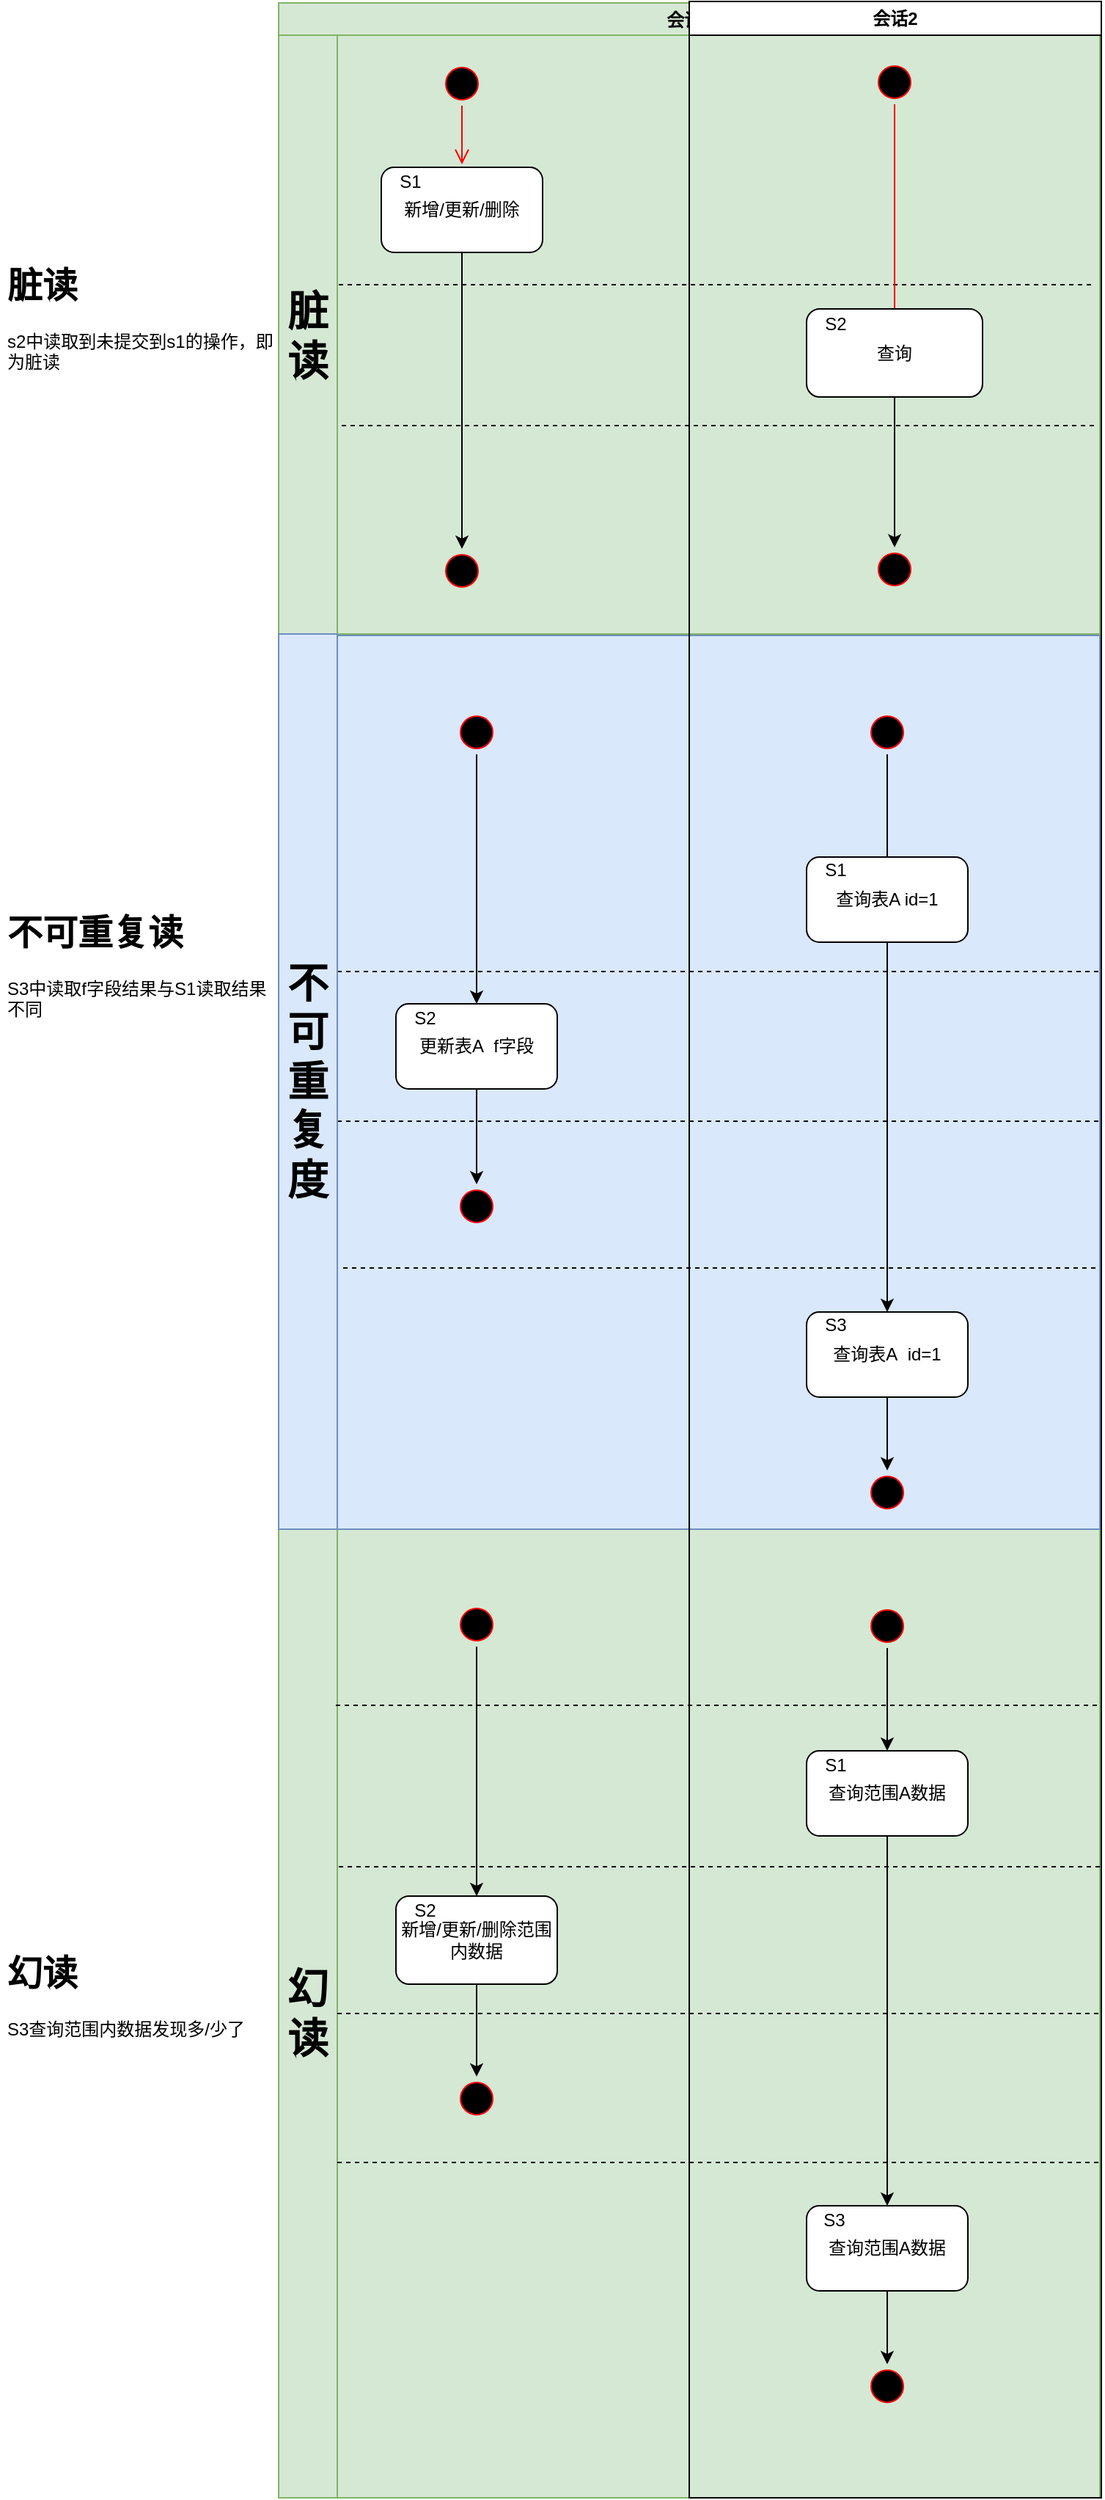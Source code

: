 <mxfile version="10.7.5" type="device"><diagram name="Page-1" id="e7e014a7-5840-1c2e-5031-d8a46d1fe8dd"><mxGraphModel dx="918" dy="682" grid="1" gridSize="10" guides="1" tooltips="1" connect="1" arrows="1" fold="1" page="1" pageScale="1" pageWidth="1169" pageHeight="826" background="#ffffff" math="0" shadow="0"><root><mxCell id="0"/><mxCell id="1" parent="0"/><mxCell id="2" value="会话1" style="swimlane;whiteSpace=wrap;fillColor=#d5e8d4;strokeColor=#82b366;" parent="1" vertex="1"><mxGeometry x="290" y="130" width="560" height="1700" as="geometry"><mxRectangle x="290" y="128" width="50" height="40" as="alternateBounds"/></mxGeometry></mxCell><mxCell id="6E0h_OURND0on28YLTqy-133" value="" style="rounded=0;whiteSpace=wrap;html=1;fillColor=#d5e8d4;strokeColor=#82b366;" vertex="1" parent="2"><mxGeometry x="40" y="1040" width="520" height="660" as="geometry"/></mxCell><mxCell id="6E0h_OURND0on28YLTqy-41" value="" style="rounded=0;whiteSpace=wrap;html=1;fillColor=#d5e8d4;strokeColor=#82b366;" vertex="1" parent="2"><mxGeometry y="22" width="560" height="408" as="geometry"/></mxCell><mxCell id="5" value="" style="ellipse;shape=startState;fillColor=#000000;strokeColor=#ff0000;" parent="2" vertex="1"><mxGeometry x="110" y="40" width="30" height="30" as="geometry"/></mxCell><mxCell id="6" value="" style="edgeStyle=elbowEdgeStyle;elbow=horizontal;verticalAlign=bottom;endArrow=open;endSize=8;strokeColor=#FF0000;endFill=1;rounded=0" parent="2" source="5" edge="1"><mxGeometry x="110" y="40" as="geometry"><mxPoint x="125" y="110" as="targetPoint"/></mxGeometry></mxCell><mxCell id="6E0h_OURND0on28YLTqy-42" value="新增/更新/删除" style="rounded=1;whiteSpace=wrap;html=1;" vertex="1" parent="2"><mxGeometry x="70" y="112" width="110" height="58" as="geometry"/></mxCell><mxCell id="6E0h_OURND0on28YLTqy-48" style="edgeStyle=orthogonalEdgeStyle;rounded=0;orthogonalLoop=1;jettySize=auto;html=1;" edge="1" parent="2" source="6E0h_OURND0on28YLTqy-42" target="6E0h_OURND0on28YLTqy-46"><mxGeometry relative="1" as="geometry"><mxPoint x="125" y="308" as="sourcePoint"/></mxGeometry></mxCell><mxCell id="6E0h_OURND0on28YLTqy-46" value="" style="ellipse;shape=startState;fillColor=#000000;strokeColor=#ff0000;" vertex="1" parent="2"><mxGeometry x="110" y="372" width="30" height="30" as="geometry"/></mxCell><mxCell id="6E0h_OURND0on28YLTqy-49" value="" style="endArrow=none;dashed=1;html=1;" edge="1" parent="2"><mxGeometry width="50" height="50" relative="1" as="geometry"><mxPoint x="35" y="192" as="sourcePoint"/><mxPoint x="555" y="192" as="targetPoint"/></mxGeometry></mxCell><mxCell id="6E0h_OURND0on28YLTqy-50" value="" style="endArrow=none;dashed=1;html=1;" edge="1" parent="2"><mxGeometry width="50" height="50" relative="1" as="geometry"><mxPoint x="37" y="288" as="sourcePoint"/><mxPoint x="557" y="288" as="targetPoint"/></mxGeometry></mxCell><mxCell id="6E0h_OURND0on28YLTqy-54" value="S1" style="text;html=1;strokeColor=none;fillColor=none;align=center;verticalAlign=middle;whiteSpace=wrap;rounded=0;" vertex="1" parent="2"><mxGeometry x="70" y="112" width="40" height="20" as="geometry"/></mxCell><mxCell id="6E0h_OURND0on28YLTqy-56" style="edgeStyle=orthogonalEdgeStyle;rounded=0;orthogonalLoop=1;jettySize=auto;html=1;exitX=0.5;exitY=1;exitDx=0;exitDy=0;" edge="1" parent="2" source="6E0h_OURND0on28YLTqy-41" target="6E0h_OURND0on28YLTqy-41"><mxGeometry relative="1" as="geometry"/></mxCell><mxCell id="6E0h_OURND0on28YLTqy-62" value="&lt;b style=&quot;font-size: 28px&quot;&gt;脏&lt;br&gt;读&lt;/b&gt;" style="rounded=0;whiteSpace=wrap;html=1;fillColor=#d5e8d4;strokeColor=#82b366;" vertex="1" parent="2"><mxGeometry y="22" width="40" height="410" as="geometry"/></mxCell><mxCell id="6E0h_OURND0on28YLTqy-63" value="" style="rounded=0;whiteSpace=wrap;html=1;fillColor=#dae8fc;strokeColor=#6c8ebf;" vertex="1" parent="2"><mxGeometry y="431" width="560" height="609" as="geometry"/></mxCell><mxCell id="6E0h_OURND0on28YLTqy-82" value="" style="ellipse;shape=startState;fillColor=#000000;strokeColor=#ff0000;" vertex="1" parent="2"><mxGeometry x="120" y="482" width="30" height="30" as="geometry"/></mxCell><mxCell id="6E0h_OURND0on28YLTqy-88" value="" style="edgeStyle=orthogonalEdgeStyle;rounded=0;orthogonalLoop=1;jettySize=auto;html=1;" edge="1" parent="2" source="6E0h_OURND0on28YLTqy-82" target="6E0h_OURND0on28YLTqy-87"><mxGeometry relative="1" as="geometry"><mxPoint x="135" y="612" as="sourcePoint"/></mxGeometry></mxCell><mxCell id="6E0h_OURND0on28YLTqy-90" value="" style="edgeStyle=orthogonalEdgeStyle;rounded=0;orthogonalLoop=1;jettySize=auto;html=1;" edge="1" parent="2" source="6E0h_OURND0on28YLTqy-87" target="6E0h_OURND0on28YLTqy-84"><mxGeometry relative="1" as="geometry"/></mxCell><mxCell id="6E0h_OURND0on28YLTqy-87" value="更新表A&amp;nbsp; f字段" style="rounded=1;whiteSpace=wrap;html=1;" vertex="1" parent="2"><mxGeometry x="80" y="682" width="110" height="58" as="geometry"/></mxCell><mxCell id="6E0h_OURND0on28YLTqy-84" value="" style="ellipse;shape=startState;fillColor=#000000;strokeColor=#ff0000;" vertex="1" parent="2"><mxGeometry x="120" y="805" width="30" height="30" as="geometry"/></mxCell><mxCell id="6E0h_OURND0on28YLTqy-97" value="" style="edgeStyle=orthogonalEdgeStyle;rounded=0;orthogonalLoop=1;jettySize=auto;html=1;" edge="1" parent="2" source="6E0h_OURND0on28YLTqy-91"><mxGeometry relative="1" as="geometry"><mxPoint x="415" y="592" as="targetPoint"/></mxGeometry></mxCell><mxCell id="6E0h_OURND0on28YLTqy-91" value="" style="ellipse;shape=startState;fillColor=#000000;strokeColor=#ff0000;" vertex="1" parent="2"><mxGeometry x="400" y="482" width="30" height="30" as="geometry"/></mxCell><mxCell id="6E0h_OURND0on28YLTqy-93" value="" style="edgeStyle=orthogonalEdgeStyle;rounded=0;orthogonalLoop=1;jettySize=auto;html=1;" edge="1" source="6E0h_OURND0on28YLTqy-94" target="6E0h_OURND0on28YLTqy-95" parent="2"><mxGeometry relative="1" as="geometry"><Array as="points"/></mxGeometry></mxCell><mxCell id="6E0h_OURND0on28YLTqy-94" value="查询表A&amp;nbsp; id=1" style="rounded=1;whiteSpace=wrap;html=1;" vertex="1" parent="2"><mxGeometry x="360" y="892" width="110" height="58" as="geometry"/></mxCell><mxCell id="6E0h_OURND0on28YLTqy-95" value="" style="ellipse;shape=startState;fillColor=#000000;strokeColor=#ff0000;" vertex="1" parent="2"><mxGeometry x="400" y="1000" width="30" height="30" as="geometry"/></mxCell><mxCell id="6E0h_OURND0on28YLTqy-101" value="" style="edgeStyle=orthogonalEdgeStyle;rounded=0;orthogonalLoop=1;jettySize=auto;html=1;" edge="1" parent="2" source="6E0h_OURND0on28YLTqy-98" target="6E0h_OURND0on28YLTqy-94"><mxGeometry relative="1" as="geometry"><mxPoint x="415" y="720" as="targetPoint"/></mxGeometry></mxCell><mxCell id="6E0h_OURND0on28YLTqy-98" value="查询表A id=1" style="rounded=1;whiteSpace=wrap;html=1;" vertex="1" parent="2"><mxGeometry x="360" y="582" width="110" height="58" as="geometry"/></mxCell><mxCell id="6E0h_OURND0on28YLTqy-104" value="S2" style="text;html=1;strokeColor=none;fillColor=none;align=center;verticalAlign=middle;whiteSpace=wrap;rounded=0;" vertex="1" parent="2"><mxGeometry x="80" y="682" width="40" height="20" as="geometry"/></mxCell><mxCell id="6E0h_OURND0on28YLTqy-107" value="" style="endArrow=none;dashed=1;html=1;" edge="1" parent="2"><mxGeometry width="50" height="50" relative="1" as="geometry"><mxPoint x="40" y="762" as="sourcePoint"/><mxPoint x="560" y="762" as="targetPoint"/></mxGeometry></mxCell><mxCell id="6E0h_OURND0on28YLTqy-110" value="" style="endArrow=none;dashed=1;html=1;" edge="1" parent="2"><mxGeometry width="50" height="50" relative="1" as="geometry"><mxPoint x="44" y="862" as="sourcePoint"/><mxPoint x="560" y="862" as="targetPoint"/></mxGeometry></mxCell><mxCell id="6E0h_OURND0on28YLTqy-120" value="" style="edgeStyle=orthogonalEdgeStyle;rounded=0;orthogonalLoop=1;jettySize=auto;html=1;entryX=0.5;entryY=0;entryDx=0;entryDy=0;" edge="1" parent="2" source="6E0h_OURND0on28YLTqy-112" target="6E0h_OURND0on28YLTqy-113"><mxGeometry relative="1" as="geometry"><mxPoint x="135" y="1200" as="targetPoint"/></mxGeometry></mxCell><mxCell id="6E0h_OURND0on28YLTqy-112" value="" style="ellipse;shape=startState;fillColor=#000000;strokeColor=#ff0000;" vertex="1" parent="2"><mxGeometry x="120" y="1090" width="30" height="30" as="geometry"/></mxCell><mxCell id="6E0h_OURND0on28YLTqy-121" value="" style="edgeStyle=orthogonalEdgeStyle;rounded=0;orthogonalLoop=1;jettySize=auto;html=1;" edge="1" parent="2" source="6E0h_OURND0on28YLTqy-113" target="6E0h_OURND0on28YLTqy-114"><mxGeometry relative="1" as="geometry"/></mxCell><mxCell id="6E0h_OURND0on28YLTqy-113" value="&lt;font style=&quot;font-size: 12px&quot;&gt;新增/更新/删除范围内数据&lt;/font&gt;" style="rounded=1;whiteSpace=wrap;html=1;" vertex="1" parent="2"><mxGeometry x="80" y="1290" width="110" height="60" as="geometry"/></mxCell><mxCell id="6E0h_OURND0on28YLTqy-114" value="" style="ellipse;shape=startState;fillColor=#000000;strokeColor=#ff0000;" vertex="1" parent="2"><mxGeometry x="120" y="1413" width="30" height="30" as="geometry"/></mxCell><mxCell id="6E0h_OURND0on28YLTqy-126" value="S2" style="text;html=1;strokeColor=none;fillColor=none;align=center;verticalAlign=middle;whiteSpace=wrap;rounded=0;" vertex="1" parent="2"><mxGeometry x="80" y="1290" width="40" height="20" as="geometry"/></mxCell><mxCell id="6E0h_OURND0on28YLTqy-129" value="" style="endArrow=none;dashed=1;html=1;" edge="1" parent="2"><mxGeometry width="50" height="50" relative="1" as="geometry"><mxPoint x="41" y="1270" as="sourcePoint"/><mxPoint x="561" y="1270" as="targetPoint"/></mxGeometry></mxCell><mxCell id="6E0h_OURND0on28YLTqy-134" value="&lt;b&gt;&lt;font style=&quot;font-size: 28px&quot;&gt;幻读&lt;/font&gt;&lt;/b&gt;" style="rounded=0;whiteSpace=wrap;html=1;fillColor=#d5e8d4;strokeColor=#82b366;" vertex="1" parent="2"><mxGeometry y="1040" width="40" height="660" as="geometry"/></mxCell><mxCell id="3" value="会话2" style="swimlane;whiteSpace=wrap" parent="1" vertex="1"><mxGeometry x="570" y="129" width="281" height="1701" as="geometry"/></mxCell><mxCell id="13" value="" style="ellipse;shape=startState;fillColor=#000000;strokeColor=#ff0000;" parent="3" vertex="1"><mxGeometry x="125" y="40" width="30" height="30" as="geometry"/></mxCell><mxCell id="14" value="" style="edgeStyle=elbowEdgeStyle;elbow=horizontal;verticalAlign=bottom;endArrow=open;endSize=8;strokeColor=#FF0000;endFill=1;rounded=0" parent="3" source="13" edge="1"><mxGeometry x="105" y="20" as="geometry"><mxPoint x="140" y="222" as="targetPoint"/></mxGeometry></mxCell><mxCell id="6E0h_OURND0on28YLTqy-53" value="" style="edgeStyle=orthogonalEdgeStyle;rounded=0;orthogonalLoop=1;jettySize=auto;html=1;entryX=0.5;entryY=0;entryDx=0;entryDy=0;" edge="1" parent="3" source="6E0h_OURND0on28YLTqy-43" target="6E0h_OURND0on28YLTqy-51"><mxGeometry relative="1" as="geometry"><mxPoint x="140" y="349.5" as="targetPoint"/></mxGeometry></mxCell><mxCell id="6E0h_OURND0on28YLTqy-43" value="查询&lt;br&gt;" style="rounded=1;whiteSpace=wrap;html=1;" vertex="1" parent="3"><mxGeometry x="80" y="209.5" width="120" height="60" as="geometry"/></mxCell><mxCell id="6E0h_OURND0on28YLTqy-51" value="" style="ellipse;shape=startState;fillColor=#000000;strokeColor=#ff0000;" vertex="1" parent="3"><mxGeometry x="125" y="372" width="30" height="30" as="geometry"/></mxCell><mxCell id="6E0h_OURND0on28YLTqy-55" value="S2" style="text;html=1;strokeColor=none;fillColor=none;align=center;verticalAlign=middle;whiteSpace=wrap;rounded=0;" vertex="1" parent="3"><mxGeometry x="80" y="210" width="40" height="20" as="geometry"/></mxCell><mxCell id="6E0h_OURND0on28YLTqy-103" value="S1" style="text;html=1;strokeColor=none;fillColor=none;align=center;verticalAlign=middle;whiteSpace=wrap;rounded=0;" vertex="1" parent="3"><mxGeometry x="80" y="582" width="40" height="20" as="geometry"/></mxCell><mxCell id="6E0h_OURND0on28YLTqy-105" value="S3" style="text;html=1;strokeColor=none;fillColor=none;align=center;verticalAlign=middle;whiteSpace=wrap;rounded=0;" vertex="1" parent="3"><mxGeometry x="80" y="892" width="40" height="20" as="geometry"/></mxCell><mxCell id="6E0h_OURND0on28YLTqy-122" value="" style="edgeStyle=orthogonalEdgeStyle;rounded=0;orthogonalLoop=1;jettySize=auto;html=1;" edge="1" parent="3" source="6E0h_OURND0on28YLTqy-115" target="6E0h_OURND0on28YLTqy-116"><mxGeometry relative="1" as="geometry"/></mxCell><mxCell id="6E0h_OURND0on28YLTqy-115" value="" style="ellipse;shape=startState;fillColor=#000000;strokeColor=#ff0000;" vertex="1" parent="3"><mxGeometry x="120" y="1092" width="30" height="30" as="geometry"/></mxCell><mxCell id="6E0h_OURND0on28YLTqy-124" value="" style="edgeStyle=orthogonalEdgeStyle;rounded=0;orthogonalLoop=1;jettySize=auto;html=1;" edge="1" parent="3" source="6E0h_OURND0on28YLTqy-116" target="6E0h_OURND0on28YLTqy-117"><mxGeometry relative="1" as="geometry"><mxPoint x="135" y="1330" as="targetPoint"/></mxGeometry></mxCell><mxCell id="6E0h_OURND0on28YLTqy-116" value="查询范围A数据" style="rounded=1;whiteSpace=wrap;html=1;" vertex="1" parent="3"><mxGeometry x="80" y="1192" width="110" height="58" as="geometry"/></mxCell><mxCell id="6E0h_OURND0on28YLTqy-132" value="" style="edgeStyle=orthogonalEdgeStyle;rounded=0;orthogonalLoop=1;jettySize=auto;html=1;" edge="1" parent="3" source="6E0h_OURND0on28YLTqy-117" target="6E0h_OURND0on28YLTqy-118"><mxGeometry relative="1" as="geometry"/></mxCell><mxCell id="6E0h_OURND0on28YLTqy-117" value="查询范围A数据" style="rounded=1;whiteSpace=wrap;html=1;" vertex="1" parent="3"><mxGeometry x="80" y="1502" width="110" height="58" as="geometry"/></mxCell><mxCell id="6E0h_OURND0on28YLTqy-118" value="" style="ellipse;shape=startState;fillColor=#000000;strokeColor=#ff0000;" vertex="1" parent="3"><mxGeometry x="120" y="1610" width="30" height="30" as="geometry"/></mxCell><mxCell id="6E0h_OURND0on28YLTqy-125" value="S1" style="text;html=1;strokeColor=none;fillColor=none;align=center;verticalAlign=middle;whiteSpace=wrap;rounded=0;" vertex="1" parent="3"><mxGeometry x="80" y="1192" width="40" height="20" as="geometry"/></mxCell><mxCell id="6E0h_OURND0on28YLTqy-127" value="S3" style="text;html=1;strokeColor=none;fillColor=none;align=center;verticalAlign=middle;whiteSpace=wrap;rounded=0;" vertex="1" parent="3"><mxGeometry x="79" y="1502" width="40" height="20" as="geometry"/></mxCell><mxCell id="6E0h_OURND0on28YLTqy-128" value="" style="endArrow=none;dashed=1;html=1;" edge="1" parent="3"><mxGeometry width="50" height="50" relative="1" as="geometry"><mxPoint x="-241" y="1161" as="sourcePoint"/><mxPoint x="279" y="1161" as="targetPoint"/></mxGeometry></mxCell><mxCell id="6E0h_OURND0on28YLTqy-131" value="" style="endArrow=none;dashed=1;html=1;" edge="1" parent="3"><mxGeometry width="50" height="50" relative="1" as="geometry"><mxPoint x="-240" y="1472.5" as="sourcePoint"/><mxPoint x="280" y="1472.5" as="targetPoint"/></mxGeometry></mxCell><mxCell id="6E0h_OURND0on28YLTqy-130" value="" style="endArrow=none;dashed=1;html=1;" edge="1" parent="3"><mxGeometry width="50" height="50" relative="1" as="geometry"><mxPoint x="-240" y="1371" as="sourcePoint"/><mxPoint x="280" y="1371" as="targetPoint"/></mxGeometry></mxCell><mxCell id="6E0h_OURND0on28YLTqy-61" value="&lt;h1&gt;脏读&lt;/h1&gt;&lt;p&gt;s2中读取到未提交到s1的操作，即为脏读&lt;/p&gt;" style="text;html=1;strokeColor=none;fillColor=none;spacing=5;spacingTop=-20;whiteSpace=wrap;overflow=hidden;rounded=0;" vertex="1" parent="1"><mxGeometry x="100" y="302.5" width="190" height="95" as="geometry"/></mxCell><mxCell id="6E0h_OURND0on28YLTqy-106" value="" style="endArrow=none;dashed=1;html=1;" edge="1" parent="1"><mxGeometry width="50" height="50" relative="1" as="geometry"><mxPoint x="330" y="790" as="sourcePoint"/><mxPoint x="850" y="790" as="targetPoint"/></mxGeometry></mxCell><mxCell id="6E0h_OURND0on28YLTqy-108" value="&lt;b&gt;&lt;font style=&quot;font-size: 28px&quot;&gt;不可重复度&lt;/font&gt;&lt;/b&gt;" style="rounded=0;whiteSpace=wrap;html=1;fillColor=#dae8fc;strokeColor=#6c8ebf;" vertex="1" parent="1"><mxGeometry x="290" y="560" width="40" height="610" as="geometry"/></mxCell><mxCell id="6E0h_OURND0on28YLTqy-109" value="&lt;h1&gt;不可重复读&lt;/h1&gt;&lt;p&gt;S3中读取f字段结果与S1读取结果不同&lt;/p&gt;" style="text;html=1;strokeColor=none;fillColor=none;spacing=5;spacingTop=-20;whiteSpace=wrap;overflow=hidden;rounded=0;" vertex="1" parent="1"><mxGeometry x="100" y="744" width="190" height="95" as="geometry"/></mxCell><mxCell id="6E0h_OURND0on28YLTqy-135" value="&lt;h1&gt;幻读&lt;/h1&gt;&lt;p&gt;S3查询范围内数据发现多/少了&lt;/p&gt;" style="text;html=1;strokeColor=none;fillColor=none;spacing=5;spacingTop=-20;whiteSpace=wrap;overflow=hidden;rounded=0;" vertex="1" parent="1"><mxGeometry x="100" y="1452.5" width="190" height="95" as="geometry"/></mxCell></root></mxGraphModel></diagram></mxfile>